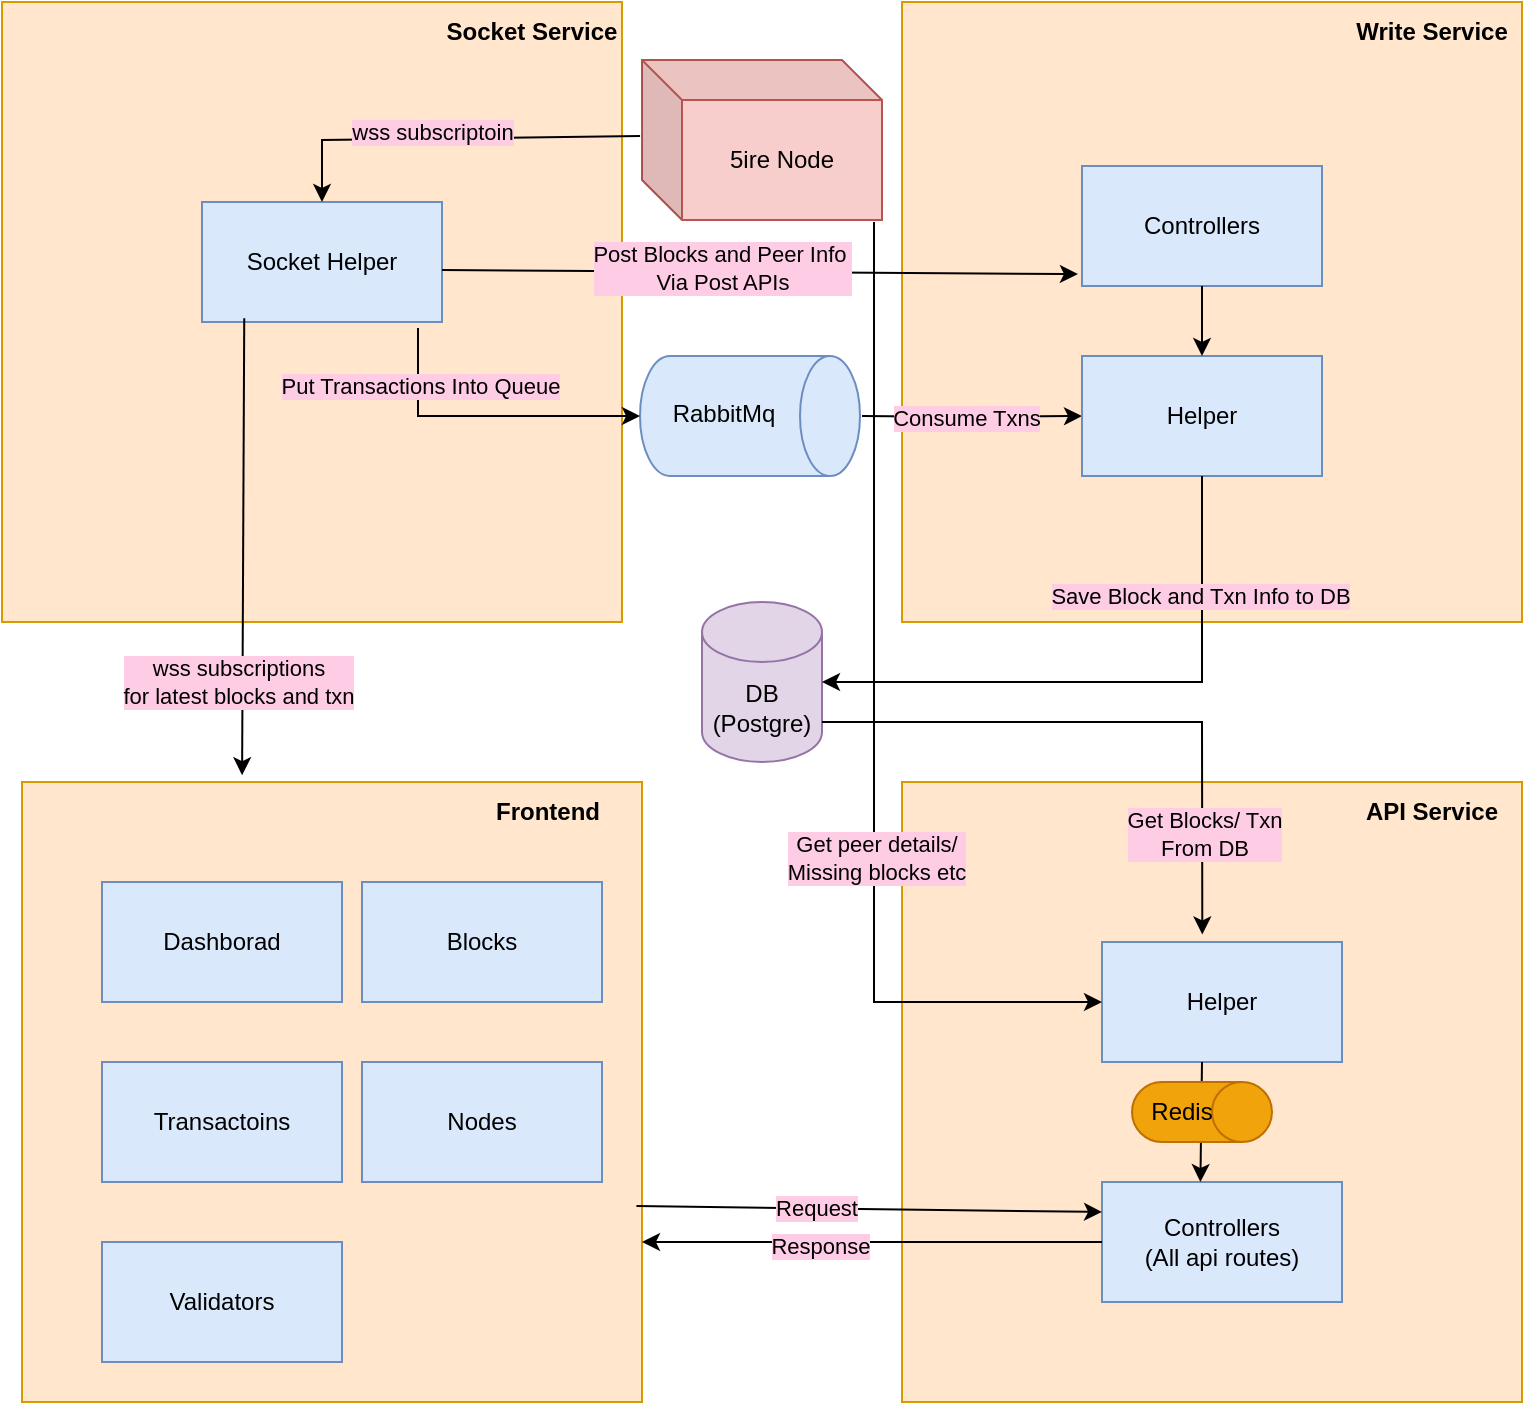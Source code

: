 <mxfile version="21.6.2" type="github">
  <diagram name="Page-1" id="1MtP-zK2EOJyN8ydxOYJ">
    <mxGraphModel dx="977" dy="610" grid="1" gridSize="10" guides="1" tooltips="1" connect="1" arrows="1" fold="1" page="1" pageScale="1" pageWidth="827" pageHeight="1169" math="0" shadow="0">
      <root>
        <mxCell id="0" />
        <mxCell id="1" parent="0" />
        <mxCell id="eZvSAdlFv7bPs7KoMV4T-11" value="" style="whiteSpace=wrap;html=1;aspect=fixed;fillColor=#ffe6cc;strokeColor=#d79b00;" vertex="1" parent="1">
          <mxGeometry x="40" y="100" width="310" height="310" as="geometry" />
        </mxCell>
        <mxCell id="eZvSAdlFv7bPs7KoMV4T-12" value="" style="whiteSpace=wrap;html=1;aspect=fixed;fillColor=#ffe6cc;strokeColor=#d79b00;" vertex="1" parent="1">
          <mxGeometry x="490" y="100" width="310" height="310" as="geometry" />
        </mxCell>
        <mxCell id="eZvSAdlFv7bPs7KoMV4T-13" value="5ire Node" style="shape=cube;whiteSpace=wrap;html=1;boundedLbl=1;backgroundOutline=1;darkOpacity=0.05;darkOpacity2=0.1;fillColor=#f8cecc;strokeColor=#b85450;" vertex="1" parent="1">
          <mxGeometry x="360" y="129" width="120" height="80" as="geometry" />
        </mxCell>
        <mxCell id="eZvSAdlFv7bPs7KoMV4T-14" value="" style="whiteSpace=wrap;html=1;aspect=fixed;fillColor=#ffe6cc;strokeColor=#d79b00;" vertex="1" parent="1">
          <mxGeometry x="50" y="490" width="310" height="310" as="geometry" />
        </mxCell>
        <mxCell id="eZvSAdlFv7bPs7KoMV4T-15" value="" style="whiteSpace=wrap;html=1;aspect=fixed;fillColor=#ffe6cc;strokeColor=#d79b00;" vertex="1" parent="1">
          <mxGeometry x="490" y="490" width="310" height="310" as="geometry" />
        </mxCell>
        <mxCell id="eZvSAdlFv7bPs7KoMV4T-16" value="Socket Service" style="text;html=1;strokeColor=none;fillColor=none;align=center;verticalAlign=middle;whiteSpace=wrap;rounded=0;fontStyle=1" vertex="1" parent="1">
          <mxGeometry x="260" y="100" width="90" height="30" as="geometry" />
        </mxCell>
        <mxCell id="eZvSAdlFv7bPs7KoMV4T-17" value="Write Service" style="text;html=1;strokeColor=none;fillColor=none;align=center;verticalAlign=middle;whiteSpace=wrap;rounded=0;fontStyle=1" vertex="1" parent="1">
          <mxGeometry x="710" y="100" width="90" height="30" as="geometry" />
        </mxCell>
        <mxCell id="eZvSAdlFv7bPs7KoMV4T-18" value="Frontend" style="text;html=1;strokeColor=none;fillColor=none;align=center;verticalAlign=middle;whiteSpace=wrap;rounded=0;fontStyle=1" vertex="1" parent="1">
          <mxGeometry x="268" y="490" width="90" height="30" as="geometry" />
        </mxCell>
        <mxCell id="eZvSAdlFv7bPs7KoMV4T-19" value="API Service" style="text;html=1;strokeColor=none;fillColor=none;align=center;verticalAlign=middle;whiteSpace=wrap;rounded=0;fontStyle=1" vertex="1" parent="1">
          <mxGeometry x="710" y="490" width="90" height="30" as="geometry" />
        </mxCell>
        <mxCell id="eZvSAdlFv7bPs7KoMV4T-20" value="" style="shape=cylinder3;whiteSpace=wrap;html=1;boundedLbl=1;backgroundOutline=1;size=15;rotation=90;fillColor=#dae8fc;strokeColor=#6c8ebf;" vertex="1" parent="1">
          <mxGeometry x="384" y="252" width="60" height="110" as="geometry" />
        </mxCell>
        <mxCell id="eZvSAdlFv7bPs7KoMV4T-21" value="Socket Helper" style="rounded=0;whiteSpace=wrap;html=1;fillColor=#dae8fc;strokeColor=#6c8ebf;" vertex="1" parent="1">
          <mxGeometry x="140" y="200" width="120" height="60" as="geometry" />
        </mxCell>
        <mxCell id="eZvSAdlFv7bPs7KoMV4T-22" value="" style="endArrow=classic;html=1;rounded=0;entryX=0.5;entryY=0;entryDx=0;entryDy=0;exitX=-0.008;exitY=0.475;exitDx=0;exitDy=0;exitPerimeter=0;" edge="1" parent="1" source="eZvSAdlFv7bPs7KoMV4T-13" target="eZvSAdlFv7bPs7KoMV4T-21">
          <mxGeometry width="50" height="50" relative="1" as="geometry">
            <mxPoint x="380" y="330" as="sourcePoint" />
            <mxPoint x="430" y="280" as="targetPoint" />
            <Array as="points">
              <mxPoint x="200" y="169" />
            </Array>
          </mxGeometry>
        </mxCell>
        <mxCell id="eZvSAdlFv7bPs7KoMV4T-23" value="wss subscriptoin" style="edgeLabel;html=1;align=center;verticalAlign=middle;resizable=0;points=[];labelBackgroundColor=#FFCCE6;" vertex="1" connectable="0" parent="eZvSAdlFv7bPs7KoMV4T-22">
          <mxGeometry x="0.34" y="-4" relative="1" as="geometry">
            <mxPoint x="23" as="offset" />
          </mxGeometry>
        </mxCell>
        <mxCell id="eZvSAdlFv7bPs7KoMV4T-31" value="" style="edgeStyle=orthogonalEdgeStyle;rounded=0;orthogonalLoop=1;jettySize=auto;html=1;entryX=0;entryY=0.5;entryDx=0;entryDy=0;" edge="1" parent="1" target="eZvSAdlFv7bPs7KoMV4T-28">
          <mxGeometry relative="1" as="geometry">
            <mxPoint x="470" y="307" as="sourcePoint" />
          </mxGeometry>
        </mxCell>
        <mxCell id="eZvSAdlFv7bPs7KoMV4T-32" value="Consume Txns" style="edgeLabel;html=1;align=center;verticalAlign=middle;resizable=0;points=[];labelBackgroundColor=#FFCCE6;" vertex="1" connectable="0" parent="eZvSAdlFv7bPs7KoMV4T-31">
          <mxGeometry x="0.149" y="-1" relative="1" as="geometry">
            <mxPoint x="-11" as="offset" />
          </mxGeometry>
        </mxCell>
        <mxCell id="eZvSAdlFv7bPs7KoMV4T-25" value="RabbitMq" style="text;html=1;strokeColor=none;fillColor=none;align=center;verticalAlign=middle;whiteSpace=wrap;rounded=0;" vertex="1" parent="1">
          <mxGeometry x="371" y="291" width="60" height="30" as="geometry" />
        </mxCell>
        <mxCell id="eZvSAdlFv7bPs7KoMV4T-26" value="" style="endArrow=classic;html=1;rounded=0;exitX=0.9;exitY=1.05;exitDx=0;exitDy=0;exitPerimeter=0;entryX=0.5;entryY=1;entryDx=0;entryDy=0;entryPerimeter=0;" edge="1" parent="1" source="eZvSAdlFv7bPs7KoMV4T-21" target="eZvSAdlFv7bPs7KoMV4T-20">
          <mxGeometry width="50" height="50" relative="1" as="geometry">
            <mxPoint x="380" y="330" as="sourcePoint" />
            <mxPoint x="430" y="280" as="targetPoint" />
            <Array as="points">
              <mxPoint x="248" y="307" />
            </Array>
          </mxGeometry>
        </mxCell>
        <mxCell id="eZvSAdlFv7bPs7KoMV4T-27" value="Put Transactions Into Queue" style="edgeLabel;html=1;align=center;verticalAlign=middle;resizable=0;points=[];labelBackgroundColor=#FFCCE6;" vertex="1" connectable="0" parent="eZvSAdlFv7bPs7KoMV4T-26">
          <mxGeometry x="-0.48" y="1" relative="1" as="geometry">
            <mxPoint y="-12" as="offset" />
          </mxGeometry>
        </mxCell>
        <mxCell id="eZvSAdlFv7bPs7KoMV4T-28" value="Helper" style="rounded=0;whiteSpace=wrap;html=1;fillColor=#dae8fc;strokeColor=#6c8ebf;" vertex="1" parent="1">
          <mxGeometry x="580" y="277" width="120" height="60" as="geometry" />
        </mxCell>
        <mxCell id="eZvSAdlFv7bPs7KoMV4T-29" value="Controllers" style="rounded=0;whiteSpace=wrap;html=1;fillColor=#dae8fc;strokeColor=#6c8ebf;" vertex="1" parent="1">
          <mxGeometry x="580" y="182" width="120" height="60" as="geometry" />
        </mxCell>
        <mxCell id="eZvSAdlFv7bPs7KoMV4T-30" value="DB&lt;br&gt;(Postgre)" style="shape=cylinder3;whiteSpace=wrap;html=1;boundedLbl=1;backgroundOutline=1;size=15;fillColor=#e1d5e7;strokeColor=#9673a6;" vertex="1" parent="1">
          <mxGeometry x="390" y="400" width="60" height="80" as="geometry" />
        </mxCell>
        <mxCell id="eZvSAdlFv7bPs7KoMV4T-33" value="" style="endArrow=classic;html=1;rounded=0;exitX=0.5;exitY=1;exitDx=0;exitDy=0;entryX=1;entryY=0.5;entryDx=0;entryDy=0;entryPerimeter=0;" edge="1" parent="1" source="eZvSAdlFv7bPs7KoMV4T-28" target="eZvSAdlFv7bPs7KoMV4T-30">
          <mxGeometry width="50" height="50" relative="1" as="geometry">
            <mxPoint x="380" y="410" as="sourcePoint" />
            <mxPoint x="430" y="360" as="targetPoint" />
            <Array as="points">
              <mxPoint x="640" y="440" />
            </Array>
          </mxGeometry>
        </mxCell>
        <mxCell id="eZvSAdlFv7bPs7KoMV4T-34" value="Save Block and Txn Info to DB" style="edgeLabel;html=1;align=center;verticalAlign=middle;resizable=0;points=[];labelBackgroundColor=#FFCCE6;" vertex="1" connectable="0" parent="eZvSAdlFv7bPs7KoMV4T-33">
          <mxGeometry x="-0.59" y="-1" relative="1" as="geometry">
            <mxPoint as="offset" />
          </mxGeometry>
        </mxCell>
        <mxCell id="eZvSAdlFv7bPs7KoMV4T-35" value="" style="endArrow=classic;html=1;rounded=0;exitX=0.5;exitY=1;exitDx=0;exitDy=0;" edge="1" parent="1" source="eZvSAdlFv7bPs7KoMV4T-29" target="eZvSAdlFv7bPs7KoMV4T-28">
          <mxGeometry width="50" height="50" relative="1" as="geometry">
            <mxPoint x="380" y="410" as="sourcePoint" />
            <mxPoint x="430" y="360" as="targetPoint" />
          </mxGeometry>
        </mxCell>
        <mxCell id="eZvSAdlFv7bPs7KoMV4T-36" value="" style="endArrow=classic;html=1;rounded=0;exitX=1;exitY=0.5;exitDx=0;exitDy=0;entryX=-0.017;entryY=0.867;entryDx=0;entryDy=0;entryPerimeter=0;" edge="1" parent="1">
          <mxGeometry width="50" height="50" relative="1" as="geometry">
            <mxPoint x="260" y="234" as="sourcePoint" />
            <mxPoint x="577.96" y="236.02" as="targetPoint" />
          </mxGeometry>
        </mxCell>
        <mxCell id="eZvSAdlFv7bPs7KoMV4T-37" value="Post Blocks and Peer Info&amp;nbsp;&lt;br&gt;Via Post APIs" style="edgeLabel;html=1;align=center;verticalAlign=middle;resizable=0;points=[];labelBackgroundColor=#FFCCE6;" vertex="1" connectable="0" parent="eZvSAdlFv7bPs7KoMV4T-36">
          <mxGeometry x="-0.119" y="2" relative="1" as="geometry">
            <mxPoint as="offset" />
          </mxGeometry>
        </mxCell>
        <mxCell id="eZvSAdlFv7bPs7KoMV4T-38" value="Helper" style="rounded=0;whiteSpace=wrap;html=1;fillColor=#dae8fc;strokeColor=#6c8ebf;" vertex="1" parent="1">
          <mxGeometry x="590" y="570" width="120" height="60" as="geometry" />
        </mxCell>
        <mxCell id="eZvSAdlFv7bPs7KoMV4T-39" value="Controllers&lt;br&gt;(All api routes)" style="rounded=0;whiteSpace=wrap;html=1;fillColor=#dae8fc;strokeColor=#6c8ebf;" vertex="1" parent="1">
          <mxGeometry x="590" y="690" width="120" height="60" as="geometry" />
        </mxCell>
        <mxCell id="eZvSAdlFv7bPs7KoMV4T-40" value="" style="endArrow=classic;html=1;rounded=0;entryX=0.418;entryY=-0.063;entryDx=0;entryDy=0;entryPerimeter=0;" edge="1" parent="1" target="eZvSAdlFv7bPs7KoMV4T-38">
          <mxGeometry width="50" height="50" relative="1" as="geometry">
            <mxPoint x="450" y="460" as="sourcePoint" />
            <mxPoint x="640" y="560" as="targetPoint" />
            <Array as="points">
              <mxPoint x="640" y="460" />
            </Array>
          </mxGeometry>
        </mxCell>
        <mxCell id="eZvSAdlFv7bPs7KoMV4T-41" value="Get Blocks/ Txn&lt;br&gt;From DB" style="edgeLabel;html=1;align=center;verticalAlign=middle;resizable=0;points=[];labelBackgroundColor=#FFCCE6;" vertex="1" connectable="0" parent="eZvSAdlFv7bPs7KoMV4T-40">
          <mxGeometry x="0.538" y="1" relative="1" as="geometry">
            <mxPoint y="18" as="offset" />
          </mxGeometry>
        </mxCell>
        <mxCell id="eZvSAdlFv7bPs7KoMV4T-42" value="" style="endArrow=classic;html=1;rounded=0;entryX=0.41;entryY=0;entryDx=0;entryDy=0;entryPerimeter=0;" edge="1" parent="1" target="eZvSAdlFv7bPs7KoMV4T-39">
          <mxGeometry width="50" height="50" relative="1" as="geometry">
            <mxPoint x="640" y="630" as="sourcePoint" />
            <mxPoint x="370" y="680" as="targetPoint" />
          </mxGeometry>
        </mxCell>
        <mxCell id="eZvSAdlFv7bPs7KoMV4T-44" value="" style="shape=cylinder3;whiteSpace=wrap;html=1;boundedLbl=1;backgroundOutline=1;size=15;rotation=90;fillColor=#f0a30a;fontColor=#000000;strokeColor=#BD7000;" vertex="1" parent="1">
          <mxGeometry x="625" y="620" width="30" height="70" as="geometry" />
        </mxCell>
        <mxCell id="eZvSAdlFv7bPs7KoMV4T-46" value="Redis" style="text;html=1;strokeColor=none;fillColor=none;align=center;verticalAlign=middle;whiteSpace=wrap;rounded=0;" vertex="1" parent="1">
          <mxGeometry x="600" y="640" width="60" height="30" as="geometry" />
        </mxCell>
        <mxCell id="eZvSAdlFv7bPs7KoMV4T-47" value="Dashborad" style="rounded=0;whiteSpace=wrap;html=1;fillColor=#dae8fc;strokeColor=#6c8ebf;" vertex="1" parent="1">
          <mxGeometry x="90" y="540" width="120" height="60" as="geometry" />
        </mxCell>
        <mxCell id="eZvSAdlFv7bPs7KoMV4T-48" value="Blocks" style="rounded=0;whiteSpace=wrap;html=1;fillColor=#dae8fc;strokeColor=#6c8ebf;" vertex="1" parent="1">
          <mxGeometry x="220" y="540" width="120" height="60" as="geometry" />
        </mxCell>
        <mxCell id="eZvSAdlFv7bPs7KoMV4T-49" value="Transactoins" style="rounded=0;whiteSpace=wrap;html=1;fillColor=#dae8fc;strokeColor=#6c8ebf;" vertex="1" parent="1">
          <mxGeometry x="90" y="630" width="120" height="60" as="geometry" />
        </mxCell>
        <mxCell id="eZvSAdlFv7bPs7KoMV4T-50" value="" style="rounded=0;whiteSpace=wrap;html=1;fillColor=#dae8fc;strokeColor=#6c8ebf;" vertex="1" parent="1">
          <mxGeometry x="220" y="630" width="120" height="60" as="geometry" />
        </mxCell>
        <mxCell id="eZvSAdlFv7bPs7KoMV4T-51" value="Nodes" style="text;html=1;strokeColor=none;fillColor=none;align=center;verticalAlign=middle;whiteSpace=wrap;rounded=0;" vertex="1" parent="1">
          <mxGeometry x="250" y="645" width="60" height="30" as="geometry" />
        </mxCell>
        <mxCell id="eZvSAdlFv7bPs7KoMV4T-52" value="Validators" style="rounded=0;whiteSpace=wrap;html=1;fillColor=#dae8fc;strokeColor=#6c8ebf;" vertex="1" parent="1">
          <mxGeometry x="90" y="720" width="120" height="60" as="geometry" />
        </mxCell>
        <mxCell id="eZvSAdlFv7bPs7KoMV4T-53" value="" style="endArrow=classic;html=1;rounded=0;exitX=0.176;exitY=0.968;exitDx=0;exitDy=0;exitPerimeter=0;entryX=0.355;entryY=-0.011;entryDx=0;entryDy=0;entryPerimeter=0;" edge="1" parent="1" source="eZvSAdlFv7bPs7KoMV4T-21" target="eZvSAdlFv7bPs7KoMV4T-14">
          <mxGeometry width="50" height="50" relative="1" as="geometry">
            <mxPoint x="320" y="460" as="sourcePoint" />
            <mxPoint x="370" y="410" as="targetPoint" />
          </mxGeometry>
        </mxCell>
        <mxCell id="eZvSAdlFv7bPs7KoMV4T-54" value="wss subscriptions&lt;br&gt;for latest blocks and txn" style="edgeLabel;html=1;align=center;verticalAlign=middle;resizable=0;points=[];labelBackgroundColor=#FFCCE6;" vertex="1" connectable="0" parent="eZvSAdlFv7bPs7KoMV4T-53">
          <mxGeometry x="0.259" y="-3" relative="1" as="geometry">
            <mxPoint y="38" as="offset" />
          </mxGeometry>
        </mxCell>
        <mxCell id="eZvSAdlFv7bPs7KoMV4T-55" value="" style="endArrow=classic;html=1;rounded=0;exitX=0.991;exitY=0.684;exitDx=0;exitDy=0;exitPerimeter=0;entryX=0;entryY=0.25;entryDx=0;entryDy=0;" edge="1" parent="1" source="eZvSAdlFv7bPs7KoMV4T-14" target="eZvSAdlFv7bPs7KoMV4T-39">
          <mxGeometry width="50" height="50" relative="1" as="geometry">
            <mxPoint x="320" y="590" as="sourcePoint" />
            <mxPoint x="410" y="690" as="targetPoint" />
          </mxGeometry>
        </mxCell>
        <mxCell id="eZvSAdlFv7bPs7KoMV4T-56" value="Request" style="edgeLabel;html=1;align=center;verticalAlign=middle;resizable=0;points=[];labelBackgroundColor=#FFCCE6;" vertex="1" connectable="0" parent="eZvSAdlFv7bPs7KoMV4T-55">
          <mxGeometry x="-0.23" relative="1" as="geometry">
            <mxPoint as="offset" />
          </mxGeometry>
        </mxCell>
        <mxCell id="eZvSAdlFv7bPs7KoMV4T-57" value="" style="endArrow=classic;html=1;rounded=0;exitX=0;exitY=0.5;exitDx=0;exitDy=0;" edge="1" parent="1" source="eZvSAdlFv7bPs7KoMV4T-39">
          <mxGeometry width="50" height="50" relative="1" as="geometry">
            <mxPoint x="320" y="690" as="sourcePoint" />
            <mxPoint x="360" y="720" as="targetPoint" />
          </mxGeometry>
        </mxCell>
        <mxCell id="eZvSAdlFv7bPs7KoMV4T-58" value="Response" style="edgeLabel;html=1;align=center;verticalAlign=middle;resizable=0;points=[];labelBackgroundColor=#FFCCE6;" vertex="1" connectable="0" parent="eZvSAdlFv7bPs7KoMV4T-57">
          <mxGeometry x="0.021" y="2" relative="1" as="geometry">
            <mxPoint x="-24" as="offset" />
          </mxGeometry>
        </mxCell>
        <mxCell id="eZvSAdlFv7bPs7KoMV4T-59" value="" style="endArrow=classic;html=1;rounded=0;entryX=0;entryY=0.5;entryDx=0;entryDy=0;" edge="1" parent="1" target="eZvSAdlFv7bPs7KoMV4T-38">
          <mxGeometry width="50" height="50" relative="1" as="geometry">
            <mxPoint x="476" y="210" as="sourcePoint" />
            <mxPoint x="476" y="590" as="targetPoint" />
            <Array as="points">
              <mxPoint x="476" y="600" />
            </Array>
          </mxGeometry>
        </mxCell>
        <mxCell id="eZvSAdlFv7bPs7KoMV4T-60" value="Get peer details/&lt;br&gt;Missing blocks etc" style="edgeLabel;html=1;align=center;verticalAlign=middle;resizable=0;points=[];labelBackgroundColor=#FFCCE6;" vertex="1" connectable="0" parent="eZvSAdlFv7bPs7KoMV4T-59">
          <mxGeometry x="0.26" y="1" relative="1" as="geometry">
            <mxPoint as="offset" />
          </mxGeometry>
        </mxCell>
      </root>
    </mxGraphModel>
  </diagram>
</mxfile>
